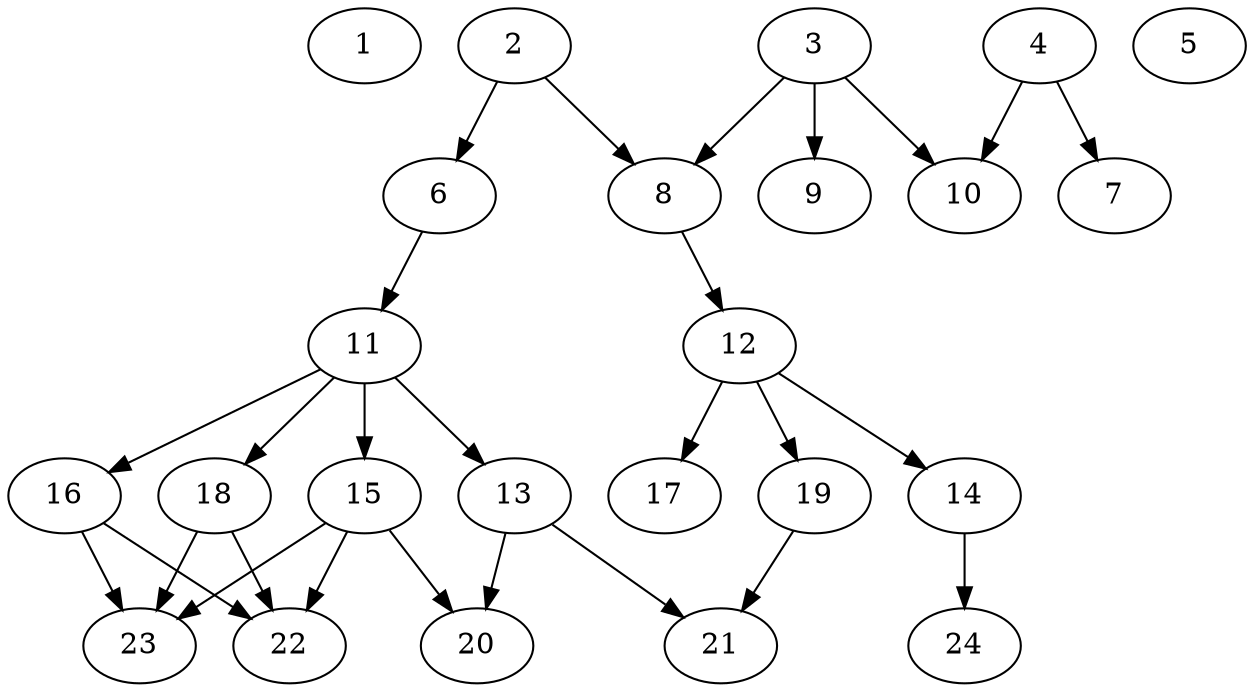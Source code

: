 // DAG (tier=2-normal, mode=compute, n=24, ccr=0.399, fat=0.563, density=0.417, regular=0.437, jump=0.121, mindata=524288, maxdata=8388608)
// DAG automatically generated by daggen at Sun Aug 24 16:33:33 2025
// /home/ermia/Project/Environments/daggen/bin/daggen --dot --ccr 0.399 --fat 0.563 --regular 0.437 --density 0.417 --jump 0.121 --mindata 524288 --maxdata 8388608 -n 24 
digraph G {
  1 [size="41498785055175081984", alpha="0.01", expect_size="20749392527587540992"]
  2 [size="40427320311746488", alpha="0.17", expect_size="20213660155873244"]
  2 -> 6 [size ="25426550325248"]
  2 -> 8 [size ="25426550325248"]
  3 [size="219830404882220256", alpha="0.06", expect_size="109915202441110128"]
  3 -> 8 [size ="288848496033792"]
  3 -> 9 [size ="288848496033792"]
  3 -> 10 [size ="288848496033792"]
  4 [size="228351887955476873216", alpha="0.19", expect_size="114175943977738436608"]
  4 -> 7 [size ="298877387276288"]
  4 -> 10 [size ="298877387276288"]
  5 [size="4253540153436460", alpha="0.08", expect_size="2126770076718230"]
  6 [size="75804691694656421888", alpha="0.17", expect_size="37902345847328210944"]
  6 -> 11 [size ="143291592998912"]
  7 [size="25945111991517016", alpha="0.13", expect_size="12972555995758508"]
  8 [size="680373752963777408", alpha="0.07", expect_size="340186876481888704"]
  8 -> 12 [size ="558560496844800"]
  9 [size="18766741706609344", alpha="0.02", expect_size="9383370853304672"]
  10 [size="4621880523398304", alpha="0.15", expect_size="2310940261699152"]
  11 [size="453539585108939", alpha="0.19", expect_size="226769792554469"]
  11 -> 13 [size ="47476509769728"]
  11 -> 15 [size ="47476509769728"]
  11 -> 16 [size ="47476509769728"]
  11 -> 18 [size ="47476509769728"]
  12 [size="381388538245894111232", alpha="0.09", expect_size="190694269122947055616"]
  12 -> 14 [size ="420728318984192"]
  12 -> 17 [size ="420728318984192"]
  12 -> 19 [size ="420728318984192"]
  13 [size="10055996159532678", alpha="0.01", expect_size="5027998079766339"]
  13 -> 20 [size ="194321844273152"]
  13 -> 21 [size ="194321844273152"]
  14 [size="5535287993946593", alpha="0.11", expect_size="2767643996973296"]
  14 -> 24 [size ="139161377964032"]
  15 [size="239233091384738336", alpha="0.11", expect_size="119616545692369168"]
  15 -> 20 [size ="185067867471872"]
  15 -> 22 [size ="185067867471872"]
  15 -> 23 [size ="185067867471872"]
  16 [size="11585530001387230", alpha="0.13", expect_size="5792765000693615"]
  16 -> 22 [size ="296279334715392"]
  16 -> 23 [size ="296279334715392"]
  17 [size="12119017868943352", alpha="0.03", expect_size="6059508934471676"]
  18 [size="243689711876491136", alpha="0.13", expect_size="121844855938245568"]
  18 -> 22 [size ="118784106954752"]
  18 -> 23 [size ="118784106954752"]
  19 [size="19677437949402944", alpha="0.12", expect_size="9838718974701472"]
  19 -> 21 [size ="307754950459392"]
  20 [size="152609814712323264", alpha="0.19", expect_size="76304907356161632"]
  21 [size="27481490109447012352", alpha="0.16", expect_size="13740745054723506176"]
  22 [size="73624965426517639168", alpha="0.00", expect_size="36812482713258819584"]
  23 [size="14024022643703808000", alpha="0.19", expect_size="7012011321851904000"]
  24 [size="263842713781753", alpha="0.03", expect_size="131921356890876"]
}
